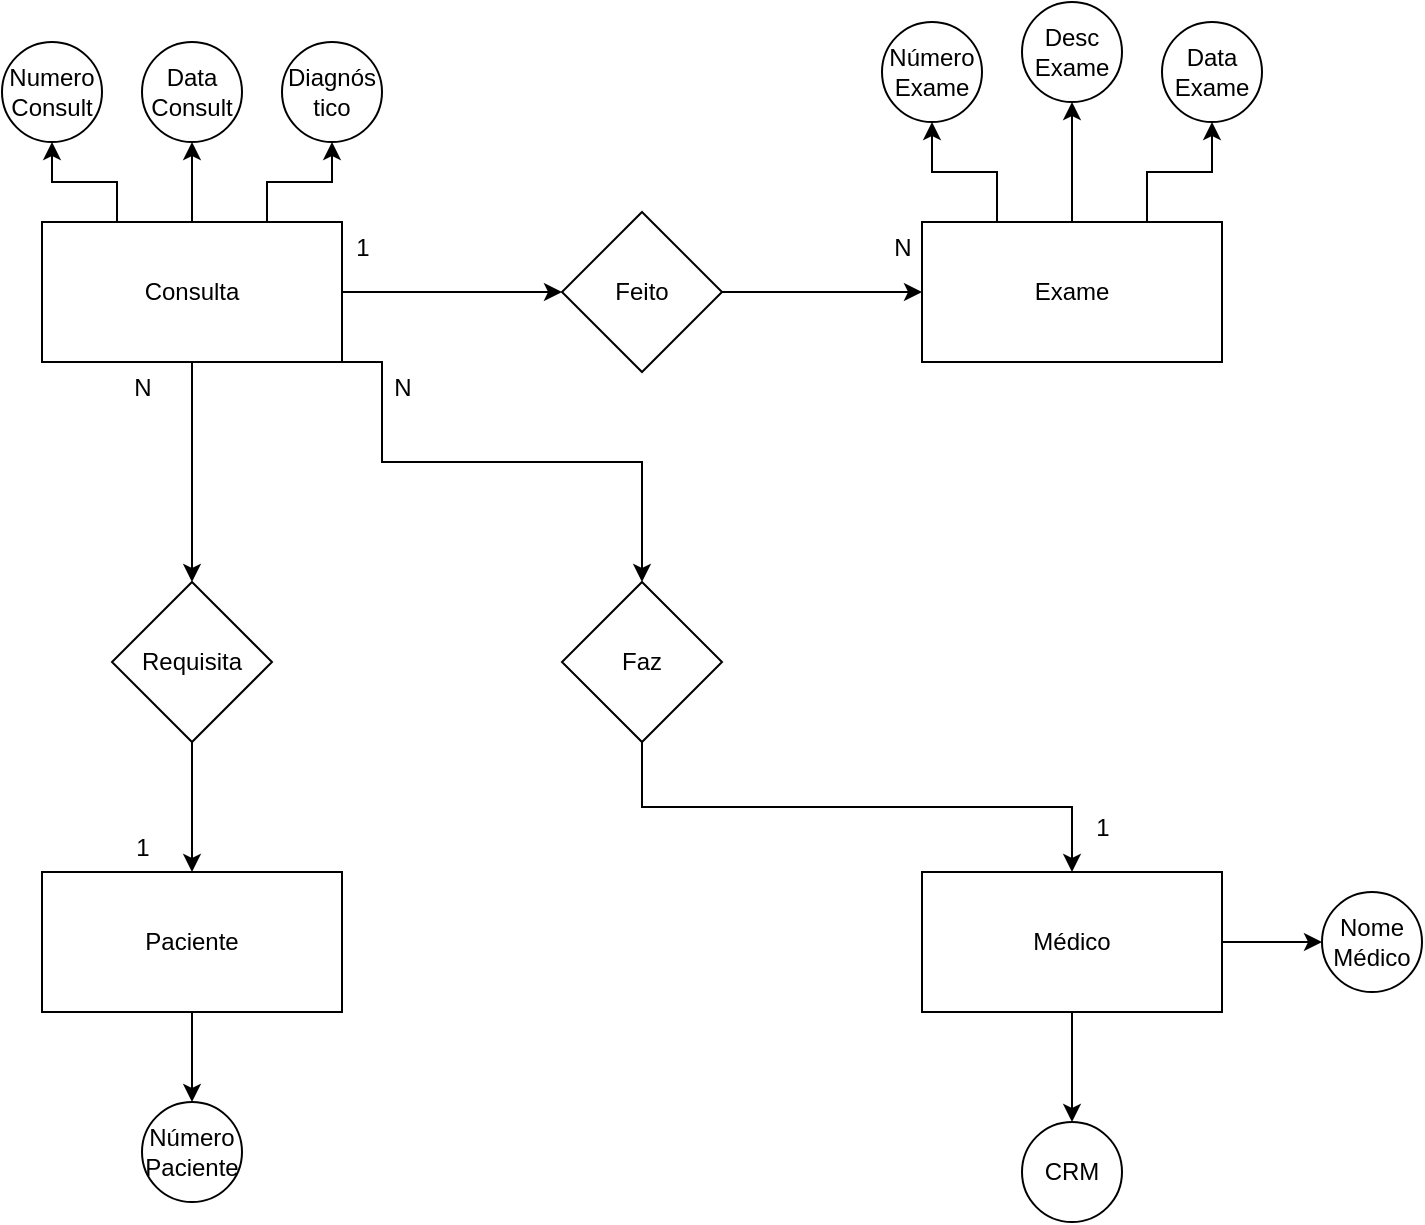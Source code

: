<mxfile version="24.2.8" type="github">
  <diagram id="R2lEEEUBdFMjLlhIrx00" name="Page-1">
    <mxGraphModel dx="1887" dy="848" grid="1" gridSize="10" guides="1" tooltips="1" connect="1" arrows="1" fold="1" page="1" pageScale="1" pageWidth="850" pageHeight="1100" math="0" shadow="0" extFonts="Permanent Marker^https://fonts.googleapis.com/css?family=Permanent+Marker">
      <root>
        <mxCell id="0" />
        <mxCell id="1" parent="0" />
        <mxCell id="IkX5d29Hbs1fEHk_xGLz-8" style="edgeStyle=orthogonalEdgeStyle;rounded=0;orthogonalLoop=1;jettySize=auto;html=1;exitX=1;exitY=0.5;exitDx=0;exitDy=0;entryX=0;entryY=0.5;entryDx=0;entryDy=0;" parent="1" source="IkX5d29Hbs1fEHk_xGLz-1" target="IkX5d29Hbs1fEHk_xGLz-6" edge="1">
          <mxGeometry relative="1" as="geometry" />
        </mxCell>
        <mxCell id="IkX5d29Hbs1fEHk_xGLz-10" style="edgeStyle=orthogonalEdgeStyle;rounded=0;orthogonalLoop=1;jettySize=auto;html=1;exitX=0.5;exitY=1;exitDx=0;exitDy=0;entryX=0.5;entryY=0;entryDx=0;entryDy=0;" parent="1" source="IkX5d29Hbs1fEHk_xGLz-1" target="IkX5d29Hbs1fEHk_xGLz-5" edge="1">
          <mxGeometry relative="1" as="geometry" />
        </mxCell>
        <mxCell id="IkX5d29Hbs1fEHk_xGLz-12" style="edgeStyle=orthogonalEdgeStyle;rounded=0;orthogonalLoop=1;jettySize=auto;html=1;exitX=1;exitY=1;exitDx=0;exitDy=0;" parent="1" source="IkX5d29Hbs1fEHk_xGLz-1" target="IkX5d29Hbs1fEHk_xGLz-7" edge="1">
          <mxGeometry relative="1" as="geometry">
            <Array as="points">
              <mxPoint x="250" y="260" />
              <mxPoint x="250" y="310" />
              <mxPoint x="380" y="310" />
            </Array>
          </mxGeometry>
        </mxCell>
        <mxCell id="IkX5d29Hbs1fEHk_xGLz-20" style="edgeStyle=orthogonalEdgeStyle;rounded=0;orthogonalLoop=1;jettySize=auto;html=1;exitX=0.25;exitY=0;exitDx=0;exitDy=0;entryX=0.5;entryY=1;entryDx=0;entryDy=0;" parent="1" source="IkX5d29Hbs1fEHk_xGLz-1" target="IkX5d29Hbs1fEHk_xGLz-22" edge="1">
          <mxGeometry relative="1" as="geometry">
            <mxPoint x="90" y="170" as="targetPoint" />
          </mxGeometry>
        </mxCell>
        <mxCell id="IkX5d29Hbs1fEHk_xGLz-23" style="edgeStyle=orthogonalEdgeStyle;rounded=0;orthogonalLoop=1;jettySize=auto;html=1;exitX=0.5;exitY=0;exitDx=0;exitDy=0;entryX=0.5;entryY=1;entryDx=0;entryDy=0;" parent="1" source="IkX5d29Hbs1fEHk_xGLz-1" target="IkX5d29Hbs1fEHk_xGLz-24" edge="1">
          <mxGeometry relative="1" as="geometry">
            <mxPoint x="155" y="160" as="targetPoint" />
          </mxGeometry>
        </mxCell>
        <mxCell id="IkX5d29Hbs1fEHk_xGLz-25" style="edgeStyle=orthogonalEdgeStyle;rounded=0;orthogonalLoop=1;jettySize=auto;html=1;exitX=0.75;exitY=0;exitDx=0;exitDy=0;entryX=0.5;entryY=1;entryDx=0;entryDy=0;" parent="1" source="IkX5d29Hbs1fEHk_xGLz-1" target="IkX5d29Hbs1fEHk_xGLz-26" edge="1">
          <mxGeometry relative="1" as="geometry">
            <mxPoint x="230" y="150" as="targetPoint" />
          </mxGeometry>
        </mxCell>
        <mxCell id="IkX5d29Hbs1fEHk_xGLz-1" value="Consulta" style="rounded=0;whiteSpace=wrap;html=1;" parent="1" vertex="1">
          <mxGeometry x="80" y="190" width="150" height="70" as="geometry" />
        </mxCell>
        <mxCell id="IkX5d29Hbs1fEHk_xGLz-14" style="edgeStyle=orthogonalEdgeStyle;rounded=0;orthogonalLoop=1;jettySize=auto;html=1;exitX=0.5;exitY=1;exitDx=0;exitDy=0;entryX=0.5;entryY=0;entryDx=0;entryDy=0;" parent="1" source="IkX5d29Hbs1fEHk_xGLz-2" target="IkX5d29Hbs1fEHk_xGLz-16" edge="1">
          <mxGeometry relative="1" as="geometry">
            <mxPoint x="118" y="620" as="targetPoint" />
          </mxGeometry>
        </mxCell>
        <mxCell id="IkX5d29Hbs1fEHk_xGLz-2" value="Paciente" style="rounded=0;whiteSpace=wrap;html=1;" parent="1" vertex="1">
          <mxGeometry x="80" y="515" width="150" height="70" as="geometry" />
        </mxCell>
        <mxCell id="IkX5d29Hbs1fEHk_xGLz-27" style="edgeStyle=orthogonalEdgeStyle;rounded=0;orthogonalLoop=1;jettySize=auto;html=1;exitX=0.5;exitY=1;exitDx=0;exitDy=0;" parent="1" source="IkX5d29Hbs1fEHk_xGLz-3" edge="1">
          <mxGeometry relative="1" as="geometry">
            <mxPoint x="595" y="640" as="targetPoint" />
          </mxGeometry>
        </mxCell>
        <mxCell id="IkX5d29Hbs1fEHk_xGLz-29" style="edgeStyle=orthogonalEdgeStyle;rounded=0;orthogonalLoop=1;jettySize=auto;html=1;exitX=1;exitY=0.5;exitDx=0;exitDy=0;" parent="1" source="IkX5d29Hbs1fEHk_xGLz-3" edge="1">
          <mxGeometry relative="1" as="geometry">
            <mxPoint x="720" y="550" as="targetPoint" />
          </mxGeometry>
        </mxCell>
        <mxCell id="IkX5d29Hbs1fEHk_xGLz-3" value="Médico" style="rounded=0;whiteSpace=wrap;html=1;" parent="1" vertex="1">
          <mxGeometry x="520" y="515" width="150" height="70" as="geometry" />
        </mxCell>
        <mxCell id="5U79YoZBQX03H7CaV3do-1" style="edgeStyle=orthogonalEdgeStyle;rounded=0;orthogonalLoop=1;jettySize=auto;html=1;exitX=0.25;exitY=0;exitDx=0;exitDy=0;entryX=0.5;entryY=1;entryDx=0;entryDy=0;" parent="1" source="IkX5d29Hbs1fEHk_xGLz-4" target="5U79YoZBQX03H7CaV3do-3" edge="1">
          <mxGeometry relative="1" as="geometry">
            <mxPoint x="550" y="150" as="targetPoint" />
          </mxGeometry>
        </mxCell>
        <mxCell id="5U79YoZBQX03H7CaV3do-4" style="edgeStyle=orthogonalEdgeStyle;rounded=0;orthogonalLoop=1;jettySize=auto;html=1;exitX=0.75;exitY=0;exitDx=0;exitDy=0;entryX=0.5;entryY=1;entryDx=0;entryDy=0;" parent="1" source="IkX5d29Hbs1fEHk_xGLz-4" target="5U79YoZBQX03H7CaV3do-5" edge="1">
          <mxGeometry relative="1" as="geometry">
            <mxPoint x="660" y="140" as="targetPoint" />
          </mxGeometry>
        </mxCell>
        <mxCell id="5U79YoZBQX03H7CaV3do-6" style="edgeStyle=orthogonalEdgeStyle;rounded=0;orthogonalLoop=1;jettySize=auto;html=1;exitX=0.5;exitY=0;exitDx=0;exitDy=0;" parent="1" source="IkX5d29Hbs1fEHk_xGLz-4" edge="1">
          <mxGeometry relative="1" as="geometry">
            <mxPoint x="595" y="130" as="targetPoint" />
          </mxGeometry>
        </mxCell>
        <mxCell id="IkX5d29Hbs1fEHk_xGLz-4" value="Exame" style="rounded=0;whiteSpace=wrap;html=1;" parent="1" vertex="1">
          <mxGeometry x="520" y="190" width="150" height="70" as="geometry" />
        </mxCell>
        <mxCell id="IkX5d29Hbs1fEHk_xGLz-11" style="edgeStyle=orthogonalEdgeStyle;rounded=0;orthogonalLoop=1;jettySize=auto;html=1;exitX=0.5;exitY=1;exitDx=0;exitDy=0;entryX=0.5;entryY=0;entryDx=0;entryDy=0;" parent="1" source="IkX5d29Hbs1fEHk_xGLz-5" target="IkX5d29Hbs1fEHk_xGLz-2" edge="1">
          <mxGeometry relative="1" as="geometry" />
        </mxCell>
        <mxCell id="IkX5d29Hbs1fEHk_xGLz-5" value="Requisita" style="rhombus;whiteSpace=wrap;html=1;" parent="1" vertex="1">
          <mxGeometry x="115" y="370" width="80" height="80" as="geometry" />
        </mxCell>
        <mxCell id="IkX5d29Hbs1fEHk_xGLz-9" style="edgeStyle=orthogonalEdgeStyle;rounded=0;orthogonalLoop=1;jettySize=auto;html=1;exitX=1;exitY=0.5;exitDx=0;exitDy=0;entryX=0;entryY=0.5;entryDx=0;entryDy=0;" parent="1" source="IkX5d29Hbs1fEHk_xGLz-6" target="IkX5d29Hbs1fEHk_xGLz-4" edge="1">
          <mxGeometry relative="1" as="geometry" />
        </mxCell>
        <mxCell id="IkX5d29Hbs1fEHk_xGLz-6" value="Feito" style="rhombus;whiteSpace=wrap;html=1;" parent="1" vertex="1">
          <mxGeometry x="340" y="185" width="80" height="80" as="geometry" />
        </mxCell>
        <mxCell id="IkX5d29Hbs1fEHk_xGLz-13" style="edgeStyle=orthogonalEdgeStyle;rounded=0;orthogonalLoop=1;jettySize=auto;html=1;exitX=0.5;exitY=1;exitDx=0;exitDy=0;entryX=0.5;entryY=0;entryDx=0;entryDy=0;" parent="1" source="IkX5d29Hbs1fEHk_xGLz-7" target="IkX5d29Hbs1fEHk_xGLz-3" edge="1">
          <mxGeometry relative="1" as="geometry" />
        </mxCell>
        <mxCell id="IkX5d29Hbs1fEHk_xGLz-7" value="Faz" style="rhombus;whiteSpace=wrap;html=1;" parent="1" vertex="1">
          <mxGeometry x="340" y="370" width="80" height="80" as="geometry" />
        </mxCell>
        <mxCell id="IkX5d29Hbs1fEHk_xGLz-16" value="Número&lt;br&gt;Paciente" style="ellipse;whiteSpace=wrap;html=1;aspect=fixed;" parent="1" vertex="1">
          <mxGeometry x="130" y="630" width="50" height="50" as="geometry" />
        </mxCell>
        <mxCell id="IkX5d29Hbs1fEHk_xGLz-22" value="Numero&lt;div&gt;Consult&lt;/div&gt;" style="ellipse;whiteSpace=wrap;html=1;aspect=fixed;" parent="1" vertex="1">
          <mxGeometry x="60" y="100" width="50" height="50" as="geometry" />
        </mxCell>
        <mxCell id="IkX5d29Hbs1fEHk_xGLz-24" value="Data&lt;br&gt;Consult" style="ellipse;whiteSpace=wrap;html=1;aspect=fixed;" parent="1" vertex="1">
          <mxGeometry x="130" y="100" width="50" height="50" as="geometry" />
        </mxCell>
        <mxCell id="IkX5d29Hbs1fEHk_xGLz-26" value="Diagnós&lt;div&gt;tico&lt;/div&gt;" style="ellipse;whiteSpace=wrap;html=1;aspect=fixed;" parent="1" vertex="1">
          <mxGeometry x="200" y="100" width="50" height="50" as="geometry" />
        </mxCell>
        <mxCell id="IkX5d29Hbs1fEHk_xGLz-28" value="CRM" style="ellipse;whiteSpace=wrap;html=1;aspect=fixed;" parent="1" vertex="1">
          <mxGeometry x="570" y="640" width="50" height="50" as="geometry" />
        </mxCell>
        <mxCell id="IkX5d29Hbs1fEHk_xGLz-30" value="Nome&lt;div&gt;Médico&lt;/div&gt;" style="ellipse;whiteSpace=wrap;html=1;aspect=fixed;" parent="1" vertex="1">
          <mxGeometry x="720" y="525" width="50" height="50" as="geometry" />
        </mxCell>
        <mxCell id="5U79YoZBQX03H7CaV3do-3" value="Número&lt;div&gt;Exame&lt;/div&gt;" style="ellipse;whiteSpace=wrap;html=1;aspect=fixed;" parent="1" vertex="1">
          <mxGeometry x="500" y="90" width="50" height="50" as="geometry" />
        </mxCell>
        <mxCell id="5U79YoZBQX03H7CaV3do-5" value="Data&lt;br&gt;Exame" style="ellipse;whiteSpace=wrap;html=1;aspect=fixed;" parent="1" vertex="1">
          <mxGeometry x="640" y="90" width="50" height="50" as="geometry" />
        </mxCell>
        <mxCell id="5U79YoZBQX03H7CaV3do-7" value="Desc&lt;br&gt;Exame" style="ellipse;whiteSpace=wrap;html=1;aspect=fixed;" parent="1" vertex="1">
          <mxGeometry x="570" y="80" width="50" height="50" as="geometry" />
        </mxCell>
        <mxCell id="5U79YoZBQX03H7CaV3do-8" value="1" style="text;html=1;align=center;verticalAlign=middle;resizable=0;points=[];autosize=1;strokeColor=none;fillColor=none;" parent="1" vertex="1">
          <mxGeometry x="225" y="188" width="30" height="30" as="geometry" />
        </mxCell>
        <mxCell id="5U79YoZBQX03H7CaV3do-9" value="N" style="text;html=1;align=center;verticalAlign=middle;resizable=0;points=[];autosize=1;strokeColor=none;fillColor=none;" parent="1" vertex="1">
          <mxGeometry x="495" y="188" width="30" height="30" as="geometry" />
        </mxCell>
        <mxCell id="5U79YoZBQX03H7CaV3do-10" value="N" style="text;html=1;align=center;verticalAlign=middle;resizable=0;points=[];autosize=1;strokeColor=none;fillColor=none;" parent="1" vertex="1">
          <mxGeometry x="245" y="258" width="30" height="30" as="geometry" />
        </mxCell>
        <mxCell id="5U79YoZBQX03H7CaV3do-11" value="1" style="text;html=1;align=center;verticalAlign=middle;resizable=0;points=[];autosize=1;strokeColor=none;fillColor=none;" parent="1" vertex="1">
          <mxGeometry x="595" y="478" width="30" height="30" as="geometry" />
        </mxCell>
        <mxCell id="5U79YoZBQX03H7CaV3do-12" value="1" style="text;html=1;align=center;verticalAlign=middle;resizable=0;points=[];autosize=1;strokeColor=none;fillColor=none;" parent="1" vertex="1">
          <mxGeometry x="115" y="488" width="30" height="30" as="geometry" />
        </mxCell>
        <mxCell id="5U79YoZBQX03H7CaV3do-13" value="N" style="text;html=1;align=center;verticalAlign=middle;resizable=0;points=[];autosize=1;strokeColor=none;fillColor=none;" parent="1" vertex="1">
          <mxGeometry x="115" y="258" width="30" height="30" as="geometry" />
        </mxCell>
      </root>
    </mxGraphModel>
  </diagram>
</mxfile>
